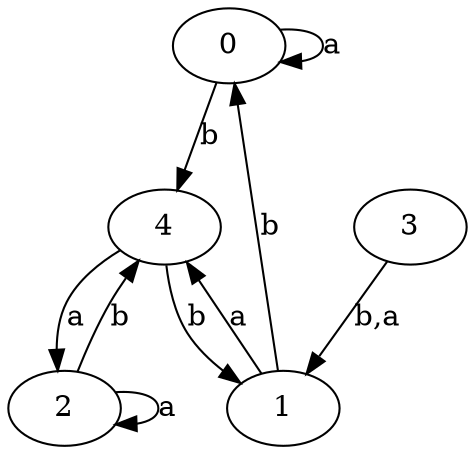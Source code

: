 digraph {
 ranksep=0.5;
 d2tdocpreamble = "\usetikzlibrary{automata}";
 d2tfigpreamble = "\tikzstyle{every state}= [ draw=blue!50,very thick,fill=blue!20]  \tikzstyle{auto}= [fill=white]";
 node [style="state"];
 edge [lblstyle="auto",topath="bend right", len=4  ]
  "0" [label="0",];
  "1" [label="1",style = "state, accepting"];
  "2" [label="2",style = "state, initial"];
  "3" [label="3",];
  "4" [label="4",];
  "0" -> "0" [label="a",topath="loop above"];
  "0" -> "4" [label="b"];
  "1" -> "0" [label="b"];
  "1" -> "4" [label="a"];
  "2" -> "2" [label="a",topath="loop above"];
  "2" -> "4" [label="b"];
  "3" -> "1" [label="b,a"];
  "4" -> "1" [label="b"];
  "4" -> "2" [label="a"];
}